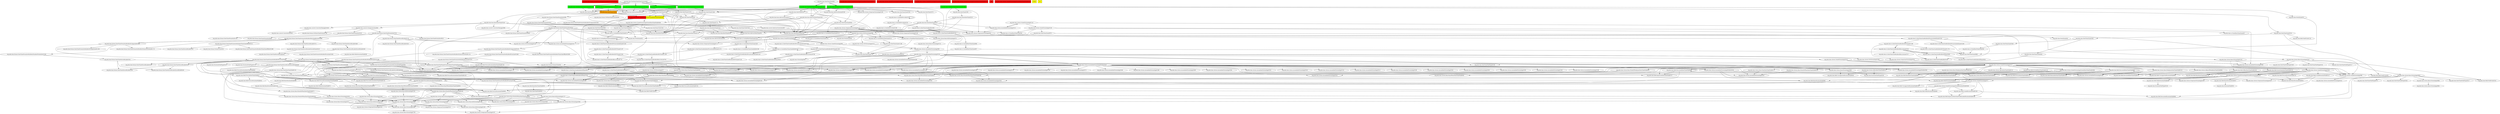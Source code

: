 digraph enhanced {
	"org.joda.time.chrono.ZonedChronology$ZonedDateTimeField#441" [style=striped shape=box fillcolor="red"];
	"org.joda.time.TestDateTimeZoneCutover#1091" [style=striped shape=box fillcolor="green"];
	"org.joda.time.chrono.ZonedChronology$ZonedDateTimeField#453" [style=striped shape=box fillcolor="red"];
	"org.joda.time.chrono.ZonedChronology$ZonedDateTimeField#465" [style=striped shape=box fillcolor="red:yellow"];
	"org.joda.time.chrono.ZonedChronology$ZonedDateTimeField#521" [style=striped shape=box fillcolor="red"];
	"org.joda.time.chrono.ZonedChronology$ZonedDateTimeField#533" [style=striped shape=box fillcolor="red"];
	"org.joda.time.chrono.ZonedChronology$ZonedDateTimeField#479" [style=striped shape=box fillcolor="red"];
	"real" [style=striped shape=box fillcolor="red"];
	"org.joda.time.chrono.ZonedChronology$ZonedDateTimeField#429" [style=striped shape=box fillcolor="red"];
	"ochiai" [style=striped shape=box fillcolor="yellow"];
	"d4" [style=striped shape=box fillcolor="yellow"];
	"org.joda.time.TestDateTimeZoneCutover#1126" [style=striped shape=box fillcolor="green"];
	"org.joda.time.TestDateTimeZoneCutover#1105" [style=striped shape=box fillcolor="green"];
	"org.joda.time.TestDateTimeZoneCutover#1173" [style=striped shape=box fillcolor="green"];
	"org.joda.time.TestDateTimeZoneCutover#1084" [style=striped shape=box fillcolor="green"];
	"org.joda.time.TestDateTimeZoneCutover#1098" [style=striped shape=box fillcolor="green"];
	"org.joda.time.DateTime#1694" [style=striped shape=box fillcolor="orange"];
	"org.joda.time.TestDateTimeZoneCutover#1064" [style=striped shape=box fillcolor="green"];
	"org.joda.time.TestDateTimeZoneCutover#1154" [style=striped shape=box fillcolor="green"];
	"org.joda.time.field.MillisDurationField#49" -> "org.joda.time.DurationFieldType#105";
	"org.joda.time.chrono.BasicChronology#167" -> "org.joda.time.DateTimeFieldType#217";
	"org.joda.time.chrono.ZonedChronology$ZonedDateTimeField#389" -> "org.joda.time.chrono.ZonedChronology#72";
	"org.joda.time.chrono.ZonedChronology$ZonedDurationField#284" -> "org.joda.time.chrono.ZonedChronology#72";
	"org.joda.time.field.BaseDurationField#47" -> "org.joda.time.DurationField#30";
	"org.joda.time.chrono.GJDayOfWeekDateTimeField#56" -> "org.joda.time.chrono.BasicChronology#534";
	"org.joda.time.base.BaseDateTime#223" -> "org.joda.time.base.BaseDateTime#252";
	"org.joda.time.DateTime#470" -> "org.joda.time.base.BaseDateTime#252";
	"org.joda.time.TestDateTimeZoneCutover#1173" -> "org.joda.time.chrono.GregorianChronology#45";
	"org.joda.time.base.BaseDateTime#252" -> "org.joda.time.chrono.GregorianChronology#45";
	"org.joda.time.format.DateTimeFormatter#616" -> "org.joda.time.chrono.GregorianChronology#45";
	"org.joda.time.chrono.AssembledChronology#131" -> "org.joda.time.chrono.GregorianChronology#45";
	"org.joda.time.TestDateTimeZoneCutover#1154" -> "org.joda.time.chrono.GregorianChronology#45";
	"org.joda.time.tz.DateTimeZoneBuilder$OfYear#549" -> "org.joda.time.tz.DateTimeZoneBuilder$OfYear#672" [style=bold];
	"org.joda.time.TestDateTimeZoneCutover#1064" -> "org.joda.time.DateTime#285";
	"org.joda.time.tz.DateTimeZoneBuilder$Recurrence#761" -> "org.joda.time.tz.DateTimeZoneBuilder$OfYear#549" [style=bold];
	"org.joda.time.chrono.ZonedChronology#212" -> "org.joda.time.field.OffsetDateTimeField#165";
	"org.joda.time.format.DateTimeParserBucket$SavedState#426" -> "org.joda.time.format.DateTimeParserBucket#55";
	"org.joda.time.format.DateTimeParserBucket$SavedState#418" -> "org.joda.time.format.DateTimeParserBucket#55";
	"org.joda.time.field.PreciseDurationDateTimeField#78" -> "org.joda.time.field.FieldUtils#214";
	"org.joda.time.chrono.BasicMonthOfYearDateTimeField#292" -> "org.joda.time.field.FieldUtils#214";
	"org.joda.time.chrono.BasicYearDateTimeField#82" -> "org.joda.time.field.FieldUtils#214";
	"org.joda.time.field.PreciseDateTimeField#111" -> "org.joda.time.field.FieldUtils#214";
	"org.joda.time.format.DateTimeParserBucket$SavedField#465" -> "org.joda.time.chrono.BasicYearDateTimeField#123";
	"org.joda.time.convert.ConverterManager#160" -> "org.joda.time.convert.ConverterSet#49";
	"org.joda.time.chrono.ZonedChronology$ZonedDurationField#284" -> "org.joda.time.field.BaseDurationField#47";
	"org.joda.time.TestDateTimeZoneCutover#1098" -> "org.joda.time.DateTime#1678";
	"org.joda.time.base.BaseDateTime#146" -> "org.joda.time.convert.ConverterManager#89";
	"org.joda.time.chrono.ZonedChronology#200" -> "org.joda.time.chrono.ZonedChronology$ZonedDurationField#284" [style=bold];
	"org.joda.time.tz.DateTimeZoneBuilder$OfYear#706" -> "org.joda.time.field.PreciseDurationDateTimeField#78";
	"org.joda.time.format.DateTimeParserBucket$SavedField#465" -> "org.joda.time.field.PreciseDurationDateTimeField#78";
	"org.joda.time.chrono.ZonedChronology#119" -> "org.joda.time.chrono.AssembledChronology#308";
	"org.joda.time.chrono.BasicChronology#143" -> "org.joda.time.chrono.AssembledChronology#308";
	"org.joda.time.chrono.GregorianChronology#191" -> "org.joda.time.chrono.AssembledChronology#308";
	"org.joda.time.chrono.BasicChronology#167" -> "org.joda.time.chrono.AssembledChronology#308";
	"org.joda.time.chrono.ISOChronology#169" -> "org.joda.time.chrono.AssembledChronology#308";
	"org.joda.time.chrono.BasicChronology#143" -> "org.joda.time.chrono.ZonedChronology#86";
	"org.joda.time.chrono.ZonedChronology#139" -> "org.joda.time.chrono.ZonedChronology#86";
	"org.joda.time.chrono.AssembledChronology#107" -> "org.joda.time.chrono.ZonedChronology#86";
	"org.joda.time.chrono.ZonedChronology#200" -> "org.joda.time.chrono.ZonedChronology#86";
	"org.joda.time.chrono.ZonedChronology#212" -> "org.joda.time.chrono.ZonedChronology#86";
	"org.joda.time.chrono.ISOChronology#169" -> "org.joda.time.chrono.ZonedChronology#86";
	"org.joda.time.convert.StringConverter#63" -> "org.joda.time.format.DateTimeFormatter#729";
	"org.joda.time.chrono.ZonedChronology#56" -> "org.joda.time.chrono.ZonedChronology#82" [style=bold];
	"org.joda.time.DateTime#174" -> "org.joda.time.base.BaseDateTime#124";
	"org.joda.time.chrono.GregorianChronology#111" -> "org.joda.time.chrono.GregorianChronology#148";
	"org.joda.time.format.DateTimeFormatterBuilder$MatchingParser#2668" -> "org.joda.time.format.DateTimeParserBucket#289";
	"org.joda.time.field.PreciseDurationDateTimeField#78" -> "org.joda.time.chrono.BasicDayOfMonthDateTimeField#55";
	"org.joda.time.chrono.BasicChronology#603" -> "org.joda.time.DateTimeFieldType#326";
	"org.joda.time.base.AbstractDateTime#51" -> "org.joda.time.base.AbstractInstant#61";
	"org.joda.time.format.DateTimeParserBucket#118" -> "org.joda.time.format.DateTimeParserBucket#162" [style=bold];
	"org.joda.time.DateTime#536" -> "org.joda.time.DateTime#174";
	"org.joda.time.base.AbstractInstant#177" -> "org.joda.time.DateTime#174";
	"org.joda.time.field.PreciseDateTimeField#111" -> "org.joda.time.field.PreciseDateTimeField#131";
	"org.joda.time.chrono.BasicYearDateTimeField#58" -> "org.joda.time.chrono.BasicYearDateTimeField#82";
	"org.joda.time.format.DateTimeParserBucket$SavedField#465" -> "org.joda.time.chrono.BasicYearDateTimeField#82";
	"org.joda.time.field.ScaledDurationField#147" -> "org.joda.time.field.BaseDurationField#55";
	"org.joda.time.field.PreciseDurationField#142" -> "org.joda.time.field.BaseDurationField#55";
	"org.joda.time.chrono.ZonedChronology$ZonedDurationField#284" -> "org.joda.time.field.BaseDurationField#55";
	"org.joda.time.format.DateTimeParserBucket$SavedField#482" -> "org.joda.time.chrono.BasicDayOfMonthDateTimeField#51";
	"org.joda.time.chrono.ZonedChronology#212" -> "org.joda.time.chrono.BasicDayOfMonthDateTimeField#51";
	"org.joda.time.DateTimeZone#95" -> "org.joda.time.TestDateTimeZoneCutover#1154" [style=bold];
	"org.joda.time.TestDateTimeZoneCutover#1064" -> "org.joda.time.DateTimeZone#254";
	"org.joda.time.tz.CachedDateTimeZone#135" -> "org.joda.time.tz.DateTimeZoneBuilder$PrecalculatedZone#1619";
	"org.joda.time.format.DateTimeFormatterBuilder$MatchingParser#2668" -> "org.joda.time.format.DateTimeParserBucket#274" [style=bold];
	"org.joda.time.chrono.ISOChronology#96" -> "org.joda.time.chrono.ISOChronology#122";
	"org.joda.time.field.PreciseDurationDateTimeField#78" -> "org.joda.time.chrono.BasicDayOfMonthDateTimeField#47";
	"org.joda.time.format.DateTimeFormatterBuilder$PaddedNumber#1408" -> "org.joda.time.chrono.BasicDayOfMonthDateTimeField#47";
	"org.joda.time.tz.DateTimeZoneBuilder$PrecalculatedZone#1341" -> "org.joda.time.tz.DateTimeZoneBuilder#183";
	"org.joda.time.tz.DateTimeZoneBuilder$DSTZone#1166" -> "org.joda.time.tz.DateTimeZoneBuilder#183";
	"org.joda.time.tz.DateTimeZoneBuilder$Recurrence#740" -> "org.joda.time.tz.DateTimeZoneBuilder#183";
	"org.joda.time.tz.DateTimeZoneBuilder$OfYear#482" -> "org.joda.time.tz.DateTimeZoneBuilder#183";
	"org.joda.time.field.PreciseDateTimeField#57" -> "org.joda.time.field.PreciseDurationDateTimeField#48";
	"org.joda.time.chrono.BaseChronology#660" -> "org.joda.time.DurationFieldType#205";
	"org.joda.time.chrono.GJEraDateTimeField#127" -> "org.joda.time.DurationFieldType#205";
	"org.joda.time.format.DateTimeParserBucket#332" -> "org.joda.time.format.DateTimeParserBucket#399" [style=bold];
	"org.joda.time.chrono.ZonedChronology#212" -> "org.joda.time.field.ZeroIsMaxDateTimeField#101";
	"org.joda.time.format.DateTimeFormatterBuilder$Composite#2584" -> "org.joda.time.format.DateTimeFormatterBuilder$MatchingParser#2668";
	"org.joda.time.format.DateTimeFormatter#729" -> "org.joda.time.format.DateTimeFormatterBuilder$MatchingParser#2668";
	"org.joda.time.chrono.BasicMonthOfYearDateTimeField#72" -> "org.joda.time.chrono.BasicChronology#435";
	"org.joda.time.chrono.BasicMonthOfYearDateTimeField#292" -> "org.joda.time.chrono.BasicChronology#551";
	"org.joda.time.chrono.BasicGJChronology#175" -> "org.joda.time.chrono.BasicChronology#551";
	"org.joda.time.chrono.BasicMonthOfYearDateTimeField#92" -> "org.joda.time.chrono.BasicChronology#551";
	"org.joda.time.chrono.BaseChronology#660" -> "org.joda.time.field.UnsupportedDurationField#49";
	"org.joda.time.chrono.GJEraDateTimeField#127" -> "org.joda.time.field.UnsupportedDurationField#49";
	"org.joda.time.chrono.BasicChronology#603" -> "org.joda.time.field.FieldUtils#232";
	"org.joda.time.chrono.BasicChronology#167" -> "org.joda.time.field.FieldUtils#232";
	"org.joda.time.chrono.AssembledChronology$Fields#445" -> "org.joda.time.chrono.AssembledChronology#192";
	"org.joda.time.field.DecoratedDateTimeField#90" -> "org.joda.time.chrono.BasicYearDateTimeField#95";
	"org.joda.time.format.DateTimeParserBucket$SavedField#482" -> "org.joda.time.chrono.BasicYearDateTimeField#95";
	"org.joda.time.chrono.ZonedChronology#212" -> "org.joda.time.chrono.BasicYearDateTimeField#95";
	"org.joda.time.tz.DateTimeZoneBuilder$PrecalculatedZone#1619" -> "org.joda.time.DateTimeZone#705";
	"org.joda.time.tz.FixedDateTimeZone#102" -> "org.joda.time.DateTimeZone#705";
	"org.joda.time.tz.CachedDateTimeZone#87" -> "org.joda.time.DateTimeZone#705";
	"org.joda.time.tz.DateTimeZoneBuilder$DSTZone#1283" -> "org.joda.time.DateTimeZone#705";
	"org.joda.time.DateTimeZone#1196" -> "org.joda.time.DateTimeZone#705";
	"org.joda.time.tz.ZoneInfoProvider#136" -> "org.joda.time.tz.ZoneInfoProvider#224";
	"org.joda.time.format.DateTimeFormatterBuilder$Composite#2584" -> "org.joda.time.format.DateTimeFormatterBuilder$NumberFormatter#1263";
	"org.joda.time.format.DateTimeFormatter#457" -> "org.joda.time.format.DateTimeFormatter#616";
	"org.joda.time.format.DateTimeParserBucket#494" -> "org.joda.time.field.BaseDurationField#66";
	"org.joda.time.chrono.AssembledChronology$Fields#558" -> "org.joda.time.field.BaseDurationField#66";
	"org.joda.time.chrono.ZonedChronology#200" -> "org.joda.time.field.BaseDurationField#66";
	"org.joda.time.chrono.ZonedChronology$ZonedDurationField#284" -> "org.joda.time.field.BaseDurationField#66";
	"org.joda.time.TestDateTimeZoneCutover#1126" -> "org.joda.time.DateTime#1694";
	"org.joda.time.TestDateTimeZoneCutover#1105" -> "org.joda.time.DateTime#1694";
	"org.joda.time.TestDateTimeZoneCutover#1173" -> "org.joda.time.DateTime#1694";
	"org.joda.time.tz.DateTimeZoneBuilder$DSTZone#1187" -> "org.joda.time.tz.DateTimeZoneBuilder$DSTZone#1304";
	"org.joda.time.chrono.AssembledChronology#319" -> "org.joda.time.chrono.AssembledChronology#196";
	"org.joda.time.chrono.AssembledChronology$Fields#445" -> "org.joda.time.chrono.AssembledChronology#196";
	"org.joda.time.DateTime#1646" -> "org.joda.time.chrono.AssembledChronology#196";
	"org.joda.time.DateTimeFieldType$StandardDateTimeFieldType#461" -> "org.joda.time.chrono.AssembledChronology#196";
	"org.joda.time.base.AbstractDateTime#183" -> "org.joda.time.chrono.AssembledChronology#196";
	"org.joda.time.chrono.ZonedChronology#212" -> "org.joda.time.chrono.BasicWeekyearDateTimeField#220";
	"org.joda.time.format.DateTimeFormatter#616" -> "org.joda.time.chrono.ISOChronology#133";
	"org.joda.time.format.DateTimeParserBucket#118" -> "org.joda.time.chrono.ISOChronology#133";
	"org.joda.time.chrono.ZonedChronology#56" -> "org.joda.time.chrono.ISOChronology#133";
	"org.joda.time.chrono.ZonedChronology#212" -> "org.joda.time.chrono.GJDayOfWeekDateTimeField#94";
	"org.joda.time.DateTime#285" -> "org.joda.time.base.BaseDateTime#223";
	"org.joda.time.DateTimeZone#254" -> "org.joda.time.field.FieldUtils#119";
	"org.joda.time.chrono.BaseChronology#54" -> "org.joda.time.Chronology#63";
	"org.joda.time.chrono.ZonedChronology#200" -> "org.joda.time.field.ScaledDurationField#147";
	"org.joda.time.base.AbstractInstant#424" -> "org.joda.time.format.ISODateTimeFormat#936";
	"org.joda.time.format.DateTimeFormatterBuilder$Fraction#2001" -> "org.joda.time.DateTimeFieldType$StandardDateTimeFieldType#461";
	"org.joda.time.format.DateTimeFormatterBuilder$PaddedNumber#1408" -> "org.joda.time.DateTimeFieldType$StandardDateTimeFieldType#461";
	"org.joda.time.format.DateTimeParserBucket#234" -> "org.joda.time.DateTimeFieldType$StandardDateTimeFieldType#461";
	"org.joda.time.format.DateTimeFormatterBuilder$Fraction#1879" -> "org.joda.time.DateTimeFieldType$StandardDateTimeFieldType#461";
	"org.joda.time.chrono.ZonedChronology#212" -> "org.joda.time.chrono.BasicYearDateTimeField#111";
	"org.joda.time.field.BaseDateTimeField#253" -> "org.joda.time.field.MillisDurationField#117";
	"org.joda.time.format.DateTimeFormatter#616" -> "org.joda.time.chrono.GregorianChronology#171";
	"org.joda.time.chrono.ZonedChronology#56" -> "org.joda.time.chrono.GregorianChronology#171";
	"org.joda.time.chrono.GregorianChronology#111" -> "org.joda.time.chrono.ZonedChronology#56";
	"org.joda.time.chrono.ISOChronology#96" -> "org.joda.time.chrono.ZonedChronology#56";
	"org.joda.time.chrono.BasicChronology#682" -> "org.joda.time.chrono.BasicChronology#691";
	"org.joda.time.format.DateTimeFormatterBuilder$Composite#2510" -> "org.joda.time.format.DateTimeFormatterBuilder$PaddedNumber#1408";
	"org.joda.time.chrono.BasicChronology#131" -> "org.joda.time.chrono.AssembledChronology#99";
	"org.joda.time.chrono.ISOChronology#122" -> "org.joda.time.chrono.AssembledChronology#99";
	"org.joda.time.chrono.ZonedChronology#82" -> "org.joda.time.chrono.AssembledChronology#99";
	"org.joda.time.chrono.BasicMonthOfYearDateTimeField#292" -> "org.joda.time.chrono.BasicChronology#458";
	"org.joda.time.format.DateTimeFormatterBuilder$Composite#2584" -> "org.joda.time.format.DateTimeFormatterBuilder$StringLiteral#1236";
	"org.joda.time.field.OffsetDateTimeField#165" -> "org.joda.time.field.DecoratedDateTimeField#70";
	"org.joda.time.field.ZeroIsMaxDateTimeField#101" -> "org.joda.time.field.DecoratedDateTimeField#70";
	"org.joda.time.chrono.BasicGJChronology#134" -> "org.joda.time.chrono.BasicChronology#575";
	"org.joda.time.TestDateTimeZoneCutover#56" -> "org.joda.time.TestDateTimeZoneCutover#1126" [style=bold];
	"org.joda.time.tz.DateTimeZoneBuilder$Recurrence#780" -> "org.joda.time.tz.DateTimeZoneBuilder$OfYear#629" [style=bold];
	"org.joda.time.chrono.AssembledChronology$Fields#445" -> "org.joda.time.chrono.AssembledChronology#292";
	"org.joda.time.tz.ZoneInfoProvider#224" -> "org.joda.time.tz.DateTimeZoneBuilder#95";
	"org.joda.time.chrono.AssembledChronology#319" -> "org.joda.time.chrono.AssembledChronology#172";
	"org.joda.time.chrono.AssembledChronology$Fields#445" -> "org.joda.time.chrono.AssembledChronology#172";
	"org.joda.time.DateTimeFieldType$StandardDateTimeFieldType#461" -> "org.joda.time.chrono.AssembledChronology#172";
	"org.joda.time.DateTime#1678" -> "org.joda.time.chrono.AssembledChronology#172";
	"org.joda.time.tz.DateTimeZoneBuilder$DSTZone#1176" -> "org.joda.time.DateTimeZone#688";
	"org.joda.time.tz.CachedDateTimeZone#87" -> "org.joda.time.DateTimeZone#688";
	"org.joda.time.MockZone#25" -> "org.joda.time.DateTimeZone#688";
	"org.joda.time.tz.FixedDateTimeZone#38" -> "org.joda.time.DateTimeZone#688";
	"org.joda.time.tz.DateTimeZoneBuilder$PrecalculatedZone#1500" -> "org.joda.time.DateTimeZone#688";
	"org.joda.time.TestDateTimeZoneCutover#1173" -> "org.joda.time.DateTimeZone#204";
	"org.joda.time.TestDateTimeZoneCutover#1154" -> "org.joda.time.DateTimeZone#204";
	"org.joda.time.tz.DateTimeZoneBuilder$OfYear#482" -> "org.joda.time.tz.DateTimeZoneBuilder$OfYear#504";
	"org.joda.time.format.DateTimeFormatterBuilder$Composite#2584" -> "org.joda.time.format.DateTimeFormatterBuilder$Fraction#2001";
	"org.joda.time.format.DateTimeFormatterBuilder$Fraction#1828" -> "org.joda.time.format.DateTimeFormatterBuilder$Fraction#2001" [style=dotted];
	"org.joda.time.field.MillisDurationField#38" -> "org.joda.time.format.DateTimeFormatterBuilder$Fraction#2001" [style=dotted];
	"org.joda.time.format.DateTimeParserBucket#274" -> "org.joda.time.format.DateTimeParserBucket$SavedState#418" [style=bold];
	"org.joda.time.chrono.AssembledChronology$Fields#445" -> "org.joda.time.chrono.AssembledChronology#176";
	"org.joda.time.DateTimeFieldType$StandardDateTimeFieldType#461" -> "org.joda.time.chrono.AssembledChronology#176";
	"org.joda.time.chrono.ZonedChronology#212" -> "org.joda.time.chrono.GJEraDateTimeField#127";
	"org.joda.time.chrono.BasicMonthOfYearDateTimeField#92" -> "org.joda.time.chrono.BasicGJChronology#88";
	"org.joda.time.chrono.BasicMonthOfYearDateTimeField#343" -> "org.joda.time.chrono.BasicGJChronology#88";
	"org.joda.time.chrono.BasicChronology#435" -> "org.joda.time.chrono.BasicGJChronology#88";
	"org.joda.time.chrono.BasicChronology#458" -> "org.joda.time.chrono.BasicGJChronology#88";
	"org.joda.time.chrono.BasicChronology#448" -> "org.joda.time.chrono.BasicGJChronology#88";
	"org.joda.time.chrono.BasicChronology#575" -> "org.joda.time.chrono.BasicGJChronology#88";
	"org.joda.time.TestDateTimeZoneCutover#1126" -> "org.joda.time.base.AbstractInstant#424";
	"org.joda.time.TestDateTimeZoneCutover#1105" -> "org.joda.time.base.AbstractInstant#424";
	"org.joda.time.TestDateTimeZoneCutover#1091" -> "org.joda.time.base.AbstractInstant#424";
	"org.joda.time.TestDateTimeZoneCutover#1173" -> "org.joda.time.base.AbstractInstant#424";
	"org.joda.time.TestDateTimeZoneCutover#1084" -> "org.joda.time.base.AbstractInstant#424";
	"org.joda.time.TestDateTimeZoneCutover#1098" -> "org.joda.time.base.AbstractInstant#424";
	"org.joda.time.TestDateTimeZoneCutover#1064" -> "org.joda.time.base.AbstractInstant#424";
	"org.joda.time.TestDateTimeZoneCutover#1154" -> "org.joda.time.base.AbstractInstant#424";
	"org.joda.time.chrono.BasicChronology#603" -> "org.joda.time.chrono.BasicChronology#682";
	"org.joda.time.field.PreciseDurationDateTimeField#78" -> "org.joda.time.chrono.BasicDayOfMonthDateTimeField#96";
	"org.joda.time.DateTime#1646" -> "org.joda.time.DateTime#536";
	"org.joda.time.DateTime#1662" -> "org.joda.time.DateTime#536";
	"org.joda.time.DateTime#1694" -> "org.joda.time.DateTime#536";
	"org.joda.time.DateTime#1678" -> "org.joda.time.DateTime#536";
	"org.joda.time.chrono.ZonedChronology$ZonedDateTimeField#389" -> "org.joda.time.field.BaseDateTimeField#58";
	"org.joda.time.format.DateTimeFormatter#580" -> "org.joda.time.format.DateTimeFormatterBuilder$Composite#2504";
	"org.joda.time.chrono.BasicDayOfMonthDateTimeField#47" -> "org.joda.time.chrono.BasicChronology#448";
	"org.joda.time.field.DecoratedDateTimeField#86" -> "org.joda.time.field.DecoratedDateTimeField#86";
	"org.joda.time.chrono.ZonedChronology#212" -> "org.joda.time.field.DecoratedDateTimeField#86";
	"org.joda.time.field.PreciseDurationDateTimeField#48" -> "org.joda.time.field.BaseDateTimeField#50";
	"org.joda.time.chrono.ZonedChronology$ZonedDateTimeField#389" -> "org.joda.time.field.BaseDateTimeField#50";
	"org.joda.time.format.DateTimeFormatterBuilder$Fraction#1879" -> "org.joda.time.format.DateTimeFormatterBuilder$Fraction#1961";
	"org.joda.time.format.DateTimeParserBucket#289" -> "org.joda.time.format.DateTimeParserBucket$SavedState#426" [style=bold];
	"org.joda.time.tz.DateTimeZoneBuilder#110" -> "org.joda.time.tz.DateTimeZoneBuilder$PrecalculatedZone#1341";
	"org.joda.time.format.DateTimeFormatterBuilder$PaddedNumber#1408" -> "org.joda.time.format.FormatUtils#50";
	"org.joda.time.format.DateTimeFormatterBuilder$TimeZoneOffset#2083" -> "org.joda.time.format.FormatUtils#50";
	"org.joda.time.DateTimeZone#630" -> "org.joda.time.format.FormatUtils#50";
	"org.joda.time.field.DecoratedDateTimeField#90" -> "org.joda.time.field.DecoratedDateTimeField#90";
	"org.joda.time.chrono.ZonedChronology#212" -> "org.joda.time.field.DecoratedDateTimeField#90";
	"org.joda.time.chrono.AssembledChronology$Fields#445" -> "org.joda.time.chrono.AssembledChronology#180";
	"org.joda.time.format.DateTimeParserBucket#332" -> "org.joda.time.field.ImpreciseDateTimeField#137";
	"org.joda.time.field.DecoratedDateTimeField#86" -> "org.joda.time.field.ImpreciseDateTimeField#137";
	"org.joda.time.chrono.ZonedChronology#212" -> "org.joda.time.field.ImpreciseDateTimeField#137";
	"org.joda.time.format.DateTimeFormatter#616" -> "org.joda.time.format.DateTimeFormatterBuilder$Composite#2510";
	"org.joda.time.chrono.ZonedChronology#212" -> "org.joda.time.chrono.GJEraDateTimeField#131";
	"org.joda.time.chrono.ZonedChronology#212" -> "org.joda.time.chrono.BasicMonthOfYearDateTimeField#328";
	"org.joda.time.field.PreciseDurationField#104" -> "org.joda.time.field.FieldUtils#82";
	"org.joda.time.field.MillisDurationField#117" -> "org.joda.time.field.FieldUtils#82";
	"org.joda.time.chrono.AssembledChronology#319" -> "org.joda.time.chrono.GregorianChronology#191";
	"org.joda.time.format.DateTimeFormatterBuilder$Composite#2510" -> "org.joda.time.format.DateTimeFormatterBuilder$TimeZoneOffset#2083";
	"org.joda.time.chrono.AssembledChronology$Fields#445" -> "org.joda.time.chrono.AssembledChronology#188";
	"org.joda.time.format.DateTimeFormatterBuilder$Composite#2510" -> "org.joda.time.format.DateTimeFormatterBuilder$Fraction#1846";
	"org.joda.time.chrono.AssembledChronology#319" -> "org.joda.time.chrono.AssembledChronology#184";
	"org.joda.time.chrono.AssembledChronology$Fields#445" -> "org.joda.time.chrono.AssembledChronology#184";
	"org.joda.time.DateTimeFieldType$StandardDateTimeFieldType#461" -> "org.joda.time.chrono.AssembledChronology#184";
	"org.joda.time.DateTime#1662" -> "org.joda.time.chrono.AssembledChronology#184";
	"org.joda.time.chrono.BasicGJChronology#88" -> "org.joda.time.chrono.GregorianChronology#197";
	"org.joda.time.chrono.BasicGJChronology#120" -> "org.joda.time.chrono.GregorianChronology#197";
	"org.joda.time.chrono.BasicGJChronology#175" -> "org.joda.time.chrono.GregorianChronology#197";
	"org.joda.time.chrono.BasicGJChronology#139" -> "org.joda.time.chrono.GregorianChronology#197";
	"org.joda.time.chrono.GregorianChronology#148" -> "org.joda.time.chrono.BasicGJChronology#75";
	"org.joda.time.chrono.ZonedChronology$ZonedDateTimeField#389" -> "org.joda.time.field.BaseDateTimeField#69";
	"org.joda.time.chrono.AssembledChronology$Fields#562" -> "org.joda.time.field.BaseDateTimeField#69";
	"org.joda.time.chrono.ZonedChronology#212" -> "org.joda.time.field.BaseDateTimeField#69";
	"org.joda.time.tz.DateTimeZoneBuilder$OfYear#706" -> "org.joda.time.field.BaseDateTimeField#253";
	"org.joda.time.tz.DateTimeZoneBuilder$OfYear#717" -> "org.joda.time.field.BaseDateTimeField#253";
	"org.joda.time.tz.DateTimeZoneBuilder$OfYear#549" -> "org.joda.time.field.BaseDateTimeField#253";
	"org.joda.time.DateTimeZone#282" -> "org.joda.time.DateTimeZone#349";
	"org.joda.time.TestDateTimeZoneCutover#56" -> "org.joda.time.TestDateTimeZoneCutover#1105" [style=bold];
	"org.joda.time.tz.CachedDateTimeZone#160" -> "org.joda.time.tz.CachedDateTimeZone$Info#188" [style=bold];
	"org.joda.time.chrono.AssembledChronology#319" -> "org.joda.time.chrono.BaseChronology#660" [style=bold];
	"org.joda.time.format.DateTimeParserBucket$SavedField#465" -> "org.joda.time.field.PreciseDurationDateTimeField#92";
	"org.joda.time.field.PreciseDurationDateTimeField#48" -> "org.joda.time.field.MillisDurationField#80";
	"org.joda.time.chrono.ZonedChronology#72" -> "org.joda.time.field.MillisDurationField#80";
	"org.joda.time.chrono.ZonedChronology$ZonedDurationField#298" -> "org.joda.time.field.MillisDurationField#80";
	"org.joda.time.chrono.BasicChronology#603" -> "org.joda.time.DateTimeFieldType#317";
	"org.joda.time.chrono.AssembledChronology$Fields#445" -> "org.joda.time.chrono.AssembledChronology#276";
	"org.joda.time.chrono.AssembledChronology$Fields#445" -> "org.joda.time.chrono.AssembledChronology#156";
	"org.joda.time.format.DateTimeFormatter#580" -> "org.joda.time.format.DateTimeFormatter#655";
	"org.joda.time.format.DateTimeFormatter#616" -> "org.joda.time.format.DateTimeFormatter#655";
	"org.joda.time.chrono.AssembledChronology$Fields#445" -> "org.joda.time.chrono.AssembledChronology#272";
	"org.joda.time.DateTime#1646" -> "org.joda.time.base.BaseDateTime#304";
	"org.joda.time.DateTime#536" -> "org.joda.time.base.BaseDateTime#304";
	"org.joda.time.base.AbstractDateTime#183" -> "org.joda.time.base.BaseDateTime#304";
	"org.joda.time.DateTimeUtils#164" -> "org.joda.time.base.BaseDateTime#304";
	"org.joda.time.DateTime#1662" -> "org.joda.time.base.BaseDateTime#304";
	"org.joda.time.DateTime#518" -> "org.joda.time.base.BaseDateTime#304";
	"org.joda.time.DateTime#1694" -> "org.joda.time.base.BaseDateTime#304";
	"org.joda.time.DateTime#1678" -> "org.joda.time.base.BaseDateTime#304";
	"org.joda.time.field.PreciseDateTimeField#79" -> "org.joda.time.field.PreciseDurationDateTimeField#154";
	"org.joda.time.field.PreciseDateTimeField#57" -> "org.joda.time.field.PreciseDurationDateTimeField#154";
	"org.joda.time.field.PreciseDurationDateTimeField#48" -> "org.joda.time.field.MillisDurationField#71";
	"org.joda.time.DateTime#1646" -> "org.joda.time.chrono.ZonedChronology$ZonedDateTimeField#465";
	"org.joda.time.DateTime#1662" -> "org.joda.time.chrono.ZonedChronology$ZonedDateTimeField#465";
	"org.joda.time.DateTime#1694" -> "org.joda.time.chrono.ZonedChronology$ZonedDateTimeField#465";
	"org.joda.time.DateTime#1678" -> "org.joda.time.chrono.ZonedChronology$ZonedDateTimeField#465";
	"org.joda.time.tz.DateTimeZoneBuilder$OfYear#717" -> "org.joda.time.chrono.GJDayOfWeekDateTimeField#56";
	"org.joda.time.format.DateTimeFormatterBuilder$TimeZoneOffset#2211" -> "org.joda.time.format.DateTimeParserBucket#181";
	"org.joda.time.chrono.BasicMonthOfYearDateTimeField#92" -> "org.joda.time.chrono.BasicChronology#468";
	"org.joda.time.chrono.BasicChronology#458" -> "org.joda.time.chrono.BasicChronology#468";
	"org.joda.time.chrono.BasicChronology#448" -> "org.joda.time.chrono.BasicChronology#468";
	"org.joda.time.format.DateTimeFormatterBuilder$PaddedNumber#1408" -> "org.joda.time.chrono.BasicYearDateTimeField#54";
	"org.joda.time.chrono.BasicYearDateTimeField#123" -> "org.joda.time.chrono.BasicYearDateTimeField#54";
	"org.joda.time.chrono.BasicYearDateTimeField#58" -> "org.joda.time.chrono.BasicYearDateTimeField#54";
	"org.joda.time.tz.DateTimeZoneBuilder$OfYear#549" -> "org.joda.time.chrono.BasicYearDateTimeField#58";
	"org.joda.time.chrono.ZonedChronology$ZonedDateTimeField#465" -> "org.joda.time.DateTimeZone#910";
	"org.joda.time.chrono.ZonedChronology$ZonedDateTimeField#406" -> "org.joda.time.DateTimeZone#910";
	"org.joda.time.chrono.AssembledChronology#319" -> "org.joda.time.chrono.AssembledChronology#160";
	"org.joda.time.chrono.AssembledChronology$Fields#445" -> "org.joda.time.chrono.AssembledChronology#160";
	"org.joda.time.DateTime#1694" -> "org.joda.time.chrono.AssembledChronology#160";
	"org.joda.time.field.BaseDateTimeField#50" -> "org.joda.time.DateTimeField#33";
	"org.joda.time.format.DateTimeParserBucket$SavedField#482" -> "org.joda.time.chrono.BasicMonthOfYearDateTimeField#309";
	"org.joda.time.chrono.ZonedChronology#212" -> "org.joda.time.chrono.BasicMonthOfYearDateTimeField#309";
	"org.joda.time.chrono.AssembledChronology$Fields#445" -> "org.joda.time.chrono.AssembledChronology#280";
	"org.joda.time.chrono.AssembledChronology$Fields#445" -> "org.joda.time.chrono.AssembledChronology#168";
	"org.joda.time.field.BaseDateTimeField#253" -> "org.joda.time.field.PreciseDurationField#104";
	"org.joda.time.TestDateTimeZoneCutover#1173" -> "org.joda.time.DateTime#518";
	"org.joda.time.TestDateTimeZoneCutover#1154" -> "org.joda.time.DateTime#518";
	"org.joda.time.chrono.ZonedChronology#72" -> "org.joda.time.chrono.ZonedChronology$ZonedDurationField#298";
	"org.joda.time.chrono.AssembledChronology$Fields#445" -> "org.joda.time.chrono.AssembledChronology#288";
	"org.joda.time.chrono.BasicYearDateTimeField#58" -> "org.joda.time.field.FieldUtils#64";
	"org.joda.time.DateTimeZone#254" -> "org.joda.time.field.FieldUtils#64";
	"org.joda.time.chrono.AssembledChronology#319" -> "org.joda.time.chrono.AssembledChronology#164";
	"org.joda.time.chrono.AssembledChronology$Fields#445" -> "org.joda.time.chrono.AssembledChronology#164";
	"org.joda.time.tz.DateTimeZoneBuilder$OfYear#549" -> "org.joda.time.chrono.AssembledChronology#164";
	"org.joda.time.field.PreciseDateTimeField#111" -> "org.joda.time.field.PreciseDurationDateTimeField#150";
	"org.joda.time.chrono.AssembledChronology#319" -> "org.joda.time.chrono.ISOChronology#169";
	"org.joda.time.chrono.AssembledChronology$Fields#445" -> "org.joda.time.chrono.AssembledChronology#284";
	"org.joda.time.chrono.BasicMonthOfYearDateTimeField#343" -> "org.joda.time.chrono.BasicChronology#371";
	"org.joda.time.base.BaseDateTime#146" -> "org.joda.time.convert.StringConverter#63";
	"org.joda.time.format.DateTimeFormatter#729" -> "org.joda.time.format.DateTimeParserBucket#332";
	"org.joda.time.format.DateTimeParserBucket#55" -> "org.joda.time.format.DateTimeParserBucket#332" [style=dotted];
	"org.joda.time.chrono.BasicGJChronology#75" -> "org.joda.time.chrono.BasicChronology#131";
	"org.joda.time.base.BaseDateTime#146" -> "org.joda.time.convert.ConverterManager#160";
	"org.joda.time.chrono.AssembledChronology$Fields#558" -> "org.joda.time.field.MillisDurationField#62";
	"org.joda.time.chrono.ZonedChronology#200" -> "org.joda.time.field.MillisDurationField#62";
	"org.joda.time.chrono.ZonedChronology$ZonedDurationField#284" -> "org.joda.time.field.MillisDurationField#62";
	"org.joda.time.tz.DateTimeZoneBuilder$PrecalculatedZone#1341" -> "org.joda.time.tz.DateTimeZoneBuilder$DSTZone#1166";
	"org.joda.time.tz.DateTimeZoneBuilder$OfYear#549" -> "org.joda.time.chrono.ISOChronology#77";
	"org.joda.time.DateTimeZone#878" -> "org.joda.time.MockZone#40";
	"org.joda.time.tz.CachedDateTimeZone#68" -> "org.joda.time.tz.CachedDateTimeZone#87" [style=bold];
	"org.joda.time.tz.DateTimeZoneBuilder$PrecalculatedZone#1619" -> "org.joda.time.tz.DateTimeZoneBuilder$DSTZone#1283";
	"org.joda.time.chrono.ZonedChronology#139" -> "org.joda.time.tz.FixedDateTimeZone#49";
	"org.joda.time.format.DateTimeFormatter#616" -> "org.joda.time.tz.FixedDateTimeZone#49";
	"org.joda.time.tz.DateTimeZoneBuilder$OfYear#672" -> "org.joda.time.tz.DateTimeZoneBuilder$OfYear#706" [style=bold];
	"org.joda.time.base.BaseDateTime#124" -> "org.joda.time.base.AbstractDateTime#51";
	"org.joda.time.base.BaseDateTime#146" -> "org.joda.time.base.AbstractDateTime#51";
	"org.joda.time.base.BaseDateTime#252" -> "org.joda.time.base.AbstractDateTime#51";
	"org.joda.time.tz.DateTimeZoneBuilder$DSTZone#1283" -> "org.joda.time.tz.DateTimeZoneBuilder$Recurrence#780" [style=bold];
	"org.joda.time.chrono.AssembledChronology$Fields#445" -> "org.joda.time.chrono.AssembledChronology#256";
	"org.joda.time.chrono.BasicDayOfMonthDateTimeField#51" -> "org.joda.time.chrono.AssembledChronology#256";
	"org.joda.time.DurationFieldType$StandardDurationFieldType#264" -> "org.joda.time.chrono.AssembledChronology#256";
	"org.joda.time.field.PreciseDateTimeField#57" -> "org.joda.time.field.PreciseDurationField#54";
	"org.joda.time.DateTime#518" -> "org.joda.time.base.AbstractInstant#177";
	"org.joda.time.chrono.ZonedChronology#119" -> "org.joda.time.chrono.AssembledChronology#131";
	"org.joda.time.base.BaseDateTime#252" -> "org.joda.time.chrono.AssembledChronology#131";
	"org.joda.time.format.DateTimeFormatterBuilder$Fraction#1961" -> "org.joda.time.field.PreciseDurationDateTimeField#141";
	"org.joda.time.format.DateTimeFormatterBuilder$Fraction#2001" -> "org.joda.time.field.PreciseDurationDateTimeField#141";
	"org.joda.time.field.DecoratedDateTimeField#86" -> "org.joda.time.field.PreciseDurationDateTimeField#141";
	"org.joda.time.field.BaseDateTimeField#253" -> "org.joda.time.field.PreciseDurationDateTimeField#141";
	"org.joda.time.chrono.ZonedChronology#212" -> "org.joda.time.field.PreciseDurationDateTimeField#141";
	"org.joda.time.chrono.AssembledChronology$Fields#445" -> "org.joda.time.chrono.AssembledChronology#252";
	"org.joda.time.format.DateTimeFormatterBuilder$Fraction#1846" -> "org.joda.time.format.DateTimeFormatterBuilder$Fraction#1879";
	"org.joda.time.format.DateTimeParserBucket#332" -> "org.joda.time.DurationFieldType#178";
	"org.joda.time.chrono.BasicChronology#371" -> "org.joda.time.chrono.BasicChronology#360";
	"org.joda.time.chrono.BasicGJChronology#88" -> "org.joda.time.chrono.BasicChronology#360";
	"org.joda.time.chrono.BasicChronology#385" -> "org.joda.time.chrono.BasicChronology#360";
	"org.joda.time.chrono.BasicYearDateTimeField#123" -> "org.joda.time.chrono.BasicChronology#360";
	"org.joda.time.chrono.BasicChronology#468" -> "org.joda.time.chrono.BasicChronology#360";
	"org.joda.time.chrono.BasicChronology#485" -> "org.joda.time.chrono.BasicChronology#360";
	"org.joda.time.chrono.BasicChronology#399" -> "org.joda.time.chrono.BasicChronology#360";
	"org.joda.time.DateTimeZone#910" -> "org.joda.time.MockZone#32";
	"org.joda.time.chrono.ZonedChronology#139" -> "org.joda.time.MockZone#32";
	"org.joda.time.DateTimeZone#878" -> "org.joda.time.MockZone#32";
	"org.joda.time.format.DateTimeFormatter#616" -> "org.joda.time.MockZone#32";
	"org.joda.time.DateTimeZone#960" -> "org.joda.time.MockZone#32";
	"org.joda.time.chrono.AssembledChronology#131" -> "org.joda.time.chrono.ZonedChronology#119";
	"org.joda.time.chrono.ZonedChronology#212" -> "org.joda.time.field.DividedDateTimeField#182";
	"org.joda.time.tz.DateTimeZoneBuilder#95" -> "org.joda.time.tz.DateTimeZoneBuilder#110" [style=bold];
	"org.joda.time.tz.CachedDateTimeZone$Info#214" -> "org.joda.time.tz.DateTimeZoneBuilder$PrecalculatedZone#1547" [style=bold];
	"org.joda.time.chrono.ZonedChronology#139" -> "org.joda.time.tz.FixedDateTimeZone#57";
	"org.joda.time.chrono.BasicGJChronology#175" -> "org.joda.time.chrono.BasicChronology#485";
	"org.joda.time.format.DateTimeFormatterBuilder$Fraction#2001" -> "org.joda.time.DateTimeFieldType#163";
	"org.joda.time.chrono.BasicChronology#167" -> "org.joda.time.DateTimeFieldType#163";
	"org.joda.time.tz.DateTimeZoneBuilder$OfYear#549" -> "org.joda.time.tz.DateTimeZoneBuilder$OfYear#717";
	"org.joda.time.chrono.ZonedChronology#212" -> "org.joda.time.chrono.BasicWeekOfWeekyearDateTimeField#58";
	"org.joda.time.chrono.AssembledChronology#319" -> "org.joda.time.chrono.AssembledChronology#260";
	"org.joda.time.tz.DateTimeZoneBuilder$OfYear#706" -> "org.joda.time.chrono.AssembledChronology#260";
	"org.joda.time.chrono.AssembledChronology$Fields#445" -> "org.joda.time.chrono.AssembledChronology#260";
	"org.joda.time.tz.DateTimeZoneBuilder$OfYear#549" -> "org.joda.time.chrono.AssembledChronology#260";
	"org.joda.time.DateTimeFieldType$StandardDateTimeFieldType#461" -> "org.joda.time.chrono.AssembledChronology#260";
	"org.joda.time.format.DateTimeParserBucket#234" -> "org.joda.time.format.DateTimeParserBucket$SavedField#450";
	"org.joda.time.format.DateTimeParserBucket#224" -> "org.joda.time.format.DateTimeParserBucket$SavedField#450";
	"org.joda.time.field.OffsetDateTimeField#165" -> "org.joda.time.field.BaseDateTimeField#726";
	"org.joda.time.field.ZeroIsMaxDateTimeField#101" -> "org.joda.time.field.BaseDateTimeField#726";
	"org.joda.time.chrono.ZonedChronology#212" -> "org.joda.time.field.BaseDateTimeField#726";
	"org.joda.time.chrono.AssembledChronology#319" -> "org.joda.time.chrono.AssembledChronology#268";
	"org.joda.time.chrono.AssembledChronology$Fields#445" -> "org.joda.time.chrono.AssembledChronology#268";
	"org.joda.time.tz.DateTimeZoneBuilder$OfYear#549" -> "org.joda.time.chrono.AssembledChronology#268";
	"org.joda.time.DateTimeFieldType$StandardDateTimeFieldType#461" -> "org.joda.time.chrono.AssembledChronology#268";
	"org.joda.time.TestDateTimeZoneCutover#1126" -> "org.joda.time.DateTime#219";
	"org.joda.time.TestDateTimeZoneCutover#1105" -> "org.joda.time.DateTime#219";
	"org.joda.time.TestDateTimeZoneCutover#1091" -> "org.joda.time.DateTime#219";
	"org.joda.time.TestDateTimeZoneCutover#1084" -> "org.joda.time.DateTime#219";
	"org.joda.time.TestDateTimeZoneCutover#1098" -> "org.joda.time.DateTime#219";
	"org.joda.time.chrono.AssembledChronology$Fields#445" -> "org.joda.time.chrono.AssembledChronology#264";
	"org.joda.time.chrono.BasicMonthOfYearDateTimeField#309" -> "org.joda.time.chrono.AssembledChronology#264";
	"org.joda.time.chrono.BasicDayOfYearDateTimeField#56" -> "org.joda.time.chrono.AssembledChronology#264";
	"org.joda.time.tz.DateTimeZoneBuilder$DSTZone#1199" -> "org.joda.time.tz.DateTimeZoneBuilder$Recurrence#776";
	"org.joda.time.tz.DateTimeZoneBuilder$DSTZone#1187" -> "org.joda.time.tz.DateTimeZoneBuilder$Recurrence#776";
	"org.joda.time.tz.DateTimeZoneBuilder$DSTZone#1304" -> "org.joda.time.tz.DateTimeZoneBuilder$Recurrence#776";
	"org.joda.time.DateTimeZone#910" -> "org.joda.time.tz.CachedDateTimeZone#111";
	"org.joda.time.DateTimeZone#843" -> "org.joda.time.tz.CachedDateTimeZone#111";
	"org.joda.time.format.DateTimeFormatter#616" -> "org.joda.time.tz.CachedDateTimeZone#111";
	"org.joda.time.DateTimeZone#960" -> "org.joda.time.tz.CachedDateTimeZone#111";
	"org.joda.time.chrono.BasicChronology#167" -> "org.joda.time.DateTimeFieldType#199";
	"org.joda.time.tz.DateTimeZoneBuilder#110" -> "org.joda.time.tz.CachedDateTimeZone#68";
	"org.joda.time.chrono.BasicYearDateTimeField#82" -> "org.joda.time.chrono.BasicGJChronology#175";
	"org.joda.time.DateTimeZone#843" -> "org.joda.time.tz.CachedDateTimeZone#115";
	"org.joda.time.chrono.BasicWeekyearDateTimeField#220" -> "org.joda.time.chrono.AssembledChronology#236";
	"org.joda.time.chrono.AssembledChronology$Fields#445" -> "org.joda.time.chrono.AssembledChronology#236";
	"org.joda.time.chrono.GJDayOfWeekDateTimeField#94" -> "org.joda.time.chrono.AssembledChronology#236";
	"org.joda.time.format.DateTimeFormatterBuilder$Fraction#1879" -> "org.joda.time.field.PreciseDurationDateTimeField#126";
	"org.joda.time.format.DateTimeParserBucket$SavedField#465" -> "org.joda.time.chrono.BasicMonthOfYearDateTimeField#343";
	"org.joda.time.chrono.ZonedChronology#153" -> "org.joda.time.chrono.ZonedChronology#200";
	"org.joda.time.chrono.ZonedChronology#212" -> "org.joda.time.chrono.ZonedChronology#200";
	"org.joda.time.tz.ZoneInfoProvider#224" -> "org.joda.time.tz.ZoneInfoProvider#196";
	"org.joda.time.chrono.ZonedChronology$ZonedDurationField#284" -> "org.joda.time.field.MillisDurationField#49";
	"org.joda.time.chrono.BasicMonthOfYearDateTimeField#292" -> "org.joda.time.chrono.BasicChronology#399";
	"org.joda.time.chrono.BasicGJChronology#175" -> "org.joda.time.chrono.BasicChronology#399";
	"org.joda.time.chrono.BasicMonthOfYearDateTimeField#92" -> "org.joda.time.chrono.BasicChronology#399";
	"org.joda.time.chrono.BasicMonthOfYearDateTimeField#343" -> "org.joda.time.chrono.BasicChronology#399";
	"org.joda.time.chrono.BasicYearDateTimeField#54" -> "org.joda.time.chrono.BasicChronology#399";
	"org.joda.time.chrono.BasicChronology#435" -> "org.joda.time.chrono.BasicChronology#399";
	"org.joda.time.chrono.BasicChronology#448" -> "org.joda.time.chrono.BasicChronology#399";
	"org.joda.time.chrono.BasicChronology#575" -> "org.joda.time.chrono.BasicChronology#399";
	"org.joda.time.tz.CachedDateTimeZone#160" -> "org.joda.time.tz.DateTimeZoneBuilder$PrecalculatedZone#1570";
	"org.joda.time.chrono.AssembledChronology$Fields#445" -> "org.joda.time.chrono.AssembledChronology#232";
	"org.joda.time.DateTimeFieldType$StandardDateTimeFieldType#461" -> "org.joda.time.chrono.AssembledChronology#232";
	"org.joda.time.base.BaseDateTime#223" -> "org.joda.time.chrono.ISOChronology#96";
	"org.joda.time.convert.AbstractConverter#67" -> "org.joda.time.chrono.ISOChronology#96";
	"org.joda.time.format.DateTimeFormatter#580" -> "org.joda.time.format.DateTimeFormatter#457";
	"org.joda.time.format.DateTimeFormatterBuilder$MatchingParser#2668" -> "org.joda.time.format.DateTimeFormatterBuilder$TimeZoneOffset#2211";
	"org.joda.time.TestDateTimeZoneCutover#1064" -> "org.joda.time.MockZone#25";
	"org.joda.time.format.DateTimeParserBucket#332" -> "org.joda.time.format.DateTimeParserBucket$SavedField#465";
	"org.joda.time.convert.StringConverter#63" -> "org.joda.time.format.ISODateTimeFormat#766";
	"org.joda.time.format.DateTimeFormatterBuilder$PaddedNumber#1408" -> "org.joda.time.field.PreciseDateTimeField#79";
	"org.joda.time.field.PreciseDateTimeField#111" -> "org.joda.time.field.PreciseDateTimeField#79";
	"org.joda.time.chrono.ZonedChronology$ZonedDateTimeField#406" -> "org.joda.time.field.PreciseDateTimeField#79";
	"org.joda.time.chrono.GregorianChronology#45" -> "org.joda.time.chrono.BasicChronology#143";
	"org.joda.time.chrono.BasicMonthOfYearDateTimeField#292" -> "org.joda.time.chrono.BasicChronology#385";
	"org.joda.time.chrono.BasicChronology#603" -> "org.joda.time.chrono.BasicChronology#385";
	"org.joda.time.chrono.BasicGJChronology#175" -> "org.joda.time.chrono.BasicChronology#385";
	"org.joda.time.chrono.BasicMonthOfYearDateTimeField#92" -> "org.joda.time.chrono.BasicChronology#385";
	"org.joda.time.chrono.ZonedChronology#200" -> "org.joda.time.field.PreciseDurationField#142";
	"org.joda.time.chrono.AssembledChronology$Fields#445" -> "org.joda.time.chrono.AssembledChronology#248";
	"org.joda.time.DateTimeFieldType$StandardDateTimeFieldType#461" -> "org.joda.time.chrono.AssembledChronology#248";
	"org.joda.time.chrono.BasicChronology#167" -> "org.joda.time.DateTimeFieldType#181";
	"org.joda.time.chrono.ZonedChronology#212" -> "org.joda.time.chrono.ZonedChronology$ZonedDateTimeField#389" [style=bold];
	"org.joda.time.DateTimeZone#349" -> "org.joda.time.tz.FixedDateTimeZone#38";
	"org.joda.time.chrono.ZonedChronology#153" -> "org.joda.time.chrono.ZonedChronology#212" [style=bold];
	"org.joda.time.base.AbstractInstant#424" -> "org.joda.time.format.DateTimeFormatter#580";
	"org.joda.time.TestDateTimeZoneCutover#56" -> "org.joda.time.TestDateTimeZoneCutover#1098" [style=bold];
	"org.joda.time.format.DateTimeParserBucket#332" -> "org.joda.time.DurationFieldType#151";
	"org.joda.time.format.DateTimeFormatter#729" -> "org.joda.time.format.DateTimeFormatter#900";
	"org.joda.time.format.DateTimeFormatterBuilder$PaddedNumber#1408" -> "org.joda.time.chrono.BasicMonthOfYearDateTimeField#72";
	"org.joda.time.chrono.BasicWeekOfWeekyearDateTimeField#58" -> "org.joda.time.chrono.AssembledChronology#244";
	"org.joda.time.chrono.AssembledChronology$Fields#445" -> "org.joda.time.chrono.AssembledChronology#244";
	"org.joda.time.chrono.AssembledChronology$Fields#445" -> "org.joda.time.chrono.AssembledChronology#240";
	"org.joda.time.chrono.GregorianChronology#111" -> "org.joda.time.tz.CachedDateTimeZone#131";
	"org.joda.time.chrono.ISOChronology#96" -> "org.joda.time.tz.CachedDateTimeZone#131";
	"org.joda.time.format.DateTimeFormatterBuilder$Fraction#2001" -> "org.joda.time.format.DateTimeParserBucket#133";
	"org.joda.time.format.DateTimeParserBucket#118" -> "org.joda.time.format.DateTimeParserBucket#133" [style=dotted];
	"org.joda.time.chrono.BasicChronology#399" -> "org.joda.time.chrono.GregorianChronology#233";
	"org.joda.time.chrono.GregorianChronology#100" -> "org.joda.time.chrono.GregorianChronology#111";
	"org.joda.time.chrono.GregorianChronology#111" -> "org.joda.time.chrono.GregorianChronology#111";
	"org.joda.time.TestDateTimeZoneCutover#1173" -> "org.joda.time.base.AbstractInstant#259";
	"org.joda.time.TestDateTimeZoneCutover#1154" -> "org.joda.time.base.AbstractInstant#259";
	"org.joda.time.format.DateTimeParserBucket#332" -> "org.joda.time.format.DateTimeParserBucket#494";
	"org.joda.time.format.DateTimeParserBucket$SavedField#482" -> "org.joda.time.format.DateTimeParserBucket#494";
	"org.joda.time.chrono.ISOChronology#96" -> "org.joda.time.tz.CachedDateTimeZone#135";
	"org.joda.time.field.DecoratedDateTimeField#90" -> "org.joda.time.field.RemainderDateTimeField#139";
	"org.joda.time.chrono.ZonedChronology#212" -> "org.joda.time.field.RemainderDateTimeField#139";
	"org.joda.time.DateTimeZone#254" -> "org.joda.time.DateTimeZone#282";
	"org.joda.time.chrono.AssembledChronology$Fields#445" -> "org.joda.time.chrono.AssembledChronology#216";
	"org.joda.time.TestDateTimeZoneCutover#56" -> "org.joda.time.TestDateTimeZoneCutover#1091" [style=bold];
	"org.joda.time.format.DateTimeFormatter#729" -> "org.joda.time.format.DateTimeFormatter#915";
	"org.joda.time.format.DateTimeFormatter#616" -> "org.joda.time.format.DateTimeFormatter#915";
	"org.joda.time.tz.CachedDateTimeZone#111" -> "org.joda.time.tz.CachedDateTimeZone$Info#204";
	"org.joda.time.tz.CachedDateTimeZone$Info#204" -> "org.joda.time.tz.CachedDateTimeZone$Info#204";
	"org.joda.time.base.AbstractInstant#259" -> "org.joda.time.base.BaseDateTime#295";
	"org.joda.time.DateTime#1646" -> "org.joda.time.base.BaseDateTime#295";
	"org.joda.time.DateTimeUtils#146" -> "org.joda.time.base.BaseDateTime#295";
	"org.joda.time.DateTime#536" -> "org.joda.time.base.BaseDateTime#295";
	"org.joda.time.base.AbstractDateTime#183" -> "org.joda.time.base.BaseDateTime#295";
	"org.joda.time.TestDateTimeZoneCutover#1173" -> "org.joda.time.base.BaseDateTime#295";
	"org.joda.time.DateTime#1662" -> "org.joda.time.base.BaseDateTime#295";
	"org.joda.time.base.AbstractInstant#177" -> "org.joda.time.base.BaseDateTime#295";
	"org.joda.time.DateTime#1694" -> "org.joda.time.base.BaseDateTime#295";
	"org.joda.time.TestDateTimeZoneCutover#1064" -> "org.joda.time.base.BaseDateTime#295";
	"org.joda.time.DateTime#1678" -> "org.joda.time.base.BaseDateTime#295";
	"org.joda.time.TestDateTimeZoneCutover#1154" -> "org.joda.time.base.BaseDateTime#295";
	"org.joda.time.format.DateTimeFormatterBuilder$Composite#2510" -> "org.joda.time.format.DateTimeFormatterBuilder$CharacterLiteral#1151";
	"org.joda.time.format.DateTimeFormatterBuilder$MatchingParser#2668" -> "org.joda.time.format.DateTimeFormatterBuilder$Composite#2584";
	"org.joda.time.TestDateTimeZoneCutover#1173" -> "org.joda.time.DateTimeZone#843";
	"org.joda.time.TestDateTimeZoneCutover#1154" -> "org.joda.time.DateTimeZone#843";
	"org.joda.time.chrono.ZonedChronology#72" -> "org.joda.time.field.ImpreciseDateTimeField$LinkedDurationField#160";
	"org.joda.time.field.BaseDurationField#146" -> "org.joda.time.field.ImpreciseDateTimeField$LinkedDurationField#160";
	"org.joda.time.field.ScaledDurationField#109" -> "org.joda.time.field.ImpreciseDateTimeField$LinkedDurationField#160";
	"org.joda.time.chrono.ZonedChronology$ZonedDurationField#298" -> "org.joda.time.field.ImpreciseDateTimeField$LinkedDurationField#160";
	"org.joda.time.format.DateTimeParserBucket#399" -> "org.joda.time.format.DateTimeParserBucket$SavedField#482";
	"org.joda.time.chrono.BasicChronology#360" -> "org.joda.time.chrono.BasicChronology#738" [style=bold];
	"org.joda.time.chrono.AssembledChronology$Fields#445" -> "org.joda.time.chrono.AssembledChronology#212";
	"org.joda.time.chrono.AssembledChronology#99" -> "org.joda.time.chrono.BaseChronology#54";
	"org.joda.time.TestDateTimeZoneCutover#56" -> "org.joda.time.TestDateTimeZoneCutover#1084" [style=bold];
	"org.joda.time.tz.DateTimeZoneBuilder$DSTZone#1166" -> "org.joda.time.tz.DateTimeZoneBuilder$Recurrence#740" [style=bold];
	"org.joda.time.chrono.ZonedChronology#212" -> "org.joda.time.chrono.BasicWeekyearDateTimeField#208";
	"org.joda.time.chrono.ZonedChronology$ZonedDateTimeField#465" -> "org.joda.time.DateTimeZone#960";
	"org.joda.time.format.DateTimeFormatterBuilder$Fraction#2001" -> "org.joda.time.field.PreciseDateTimeField#57";
	"org.joda.time.chrono.BasicChronology#399" -> "org.joda.time.chrono.GregorianChronology#241";
	"org.joda.time.TestDateTimeZoneCutover#1173" -> "org.joda.time.chrono.GregorianChronology#100";
	"org.joda.time.TestDateTimeZoneCutover#1154" -> "org.joda.time.chrono.GregorianChronology#100";
	"org.joda.time.tz.DateTimeZoneBuilder$OfYear#549" -> "org.joda.time.chrono.BasicMonthOfYearDateTimeField#292";
	"org.joda.time.format.DateTimeParserBucket$SavedField#465" -> "org.joda.time.chrono.BasicMonthOfYearDateTimeField#292";
	"org.joda.time.chrono.BasicChronology#603" -> "org.joda.time.chrono.GregorianChronology#221";
	"org.joda.time.chrono.BasicYearDateTimeField#82" -> "org.joda.time.chrono.GregorianChronology#221";
	"org.joda.time.TestDateTimeZoneCutover#1173" -> "org.joda.time.DateTime#1646";
	"org.joda.time.TestDateTimeZoneCutover#1084" -> "org.joda.time.DateTime#1646";
	"org.joda.time.TestDateTimeZoneCutover#1154" -> "org.joda.time.DateTime#1646";
	"org.joda.time.tz.DateTimeZoneBuilder$OfYear#706" -> "org.joda.time.chrono.BasicMonthOfYearDateTimeField#92";
	"org.joda.time.format.DateTimeFormatter#616" -> "org.joda.time.chrono.AssembledChronology#107";
	"org.joda.time.chrono.ISOChronology#96" -> "org.joda.time.chrono.AssembledChronology#107";
	"org.joda.time.format.DateTimeParserBucket#118" -> "org.joda.time.chrono.AssembledChronology#107";
	"org.joda.time.tz.CachedDateTimeZone#111" -> "org.joda.time.tz.CachedDateTimeZone#148";
	"org.joda.time.tz.CachedDateTimeZone#115" -> "org.joda.time.tz.CachedDateTimeZone#148";
	"org.joda.time.chrono.BasicMonthOfYearDateTimeField#292" -> "org.joda.time.chrono.BasicGJChronology#120";
	"org.joda.time.chrono.BasicChronology#603" -> "org.joda.time.chrono.BasicGJChronology#120";
	"org.joda.time.chrono.BasicMonthOfYearDateTimeField#92" -> "org.joda.time.chrono.BasicGJChronology#120";
	"org.joda.time.chrono.BasicChronology#575" -> "org.joda.time.chrono.BasicGJChronology#120";
	"org.joda.time.chrono.BasicChronology#603" -> "org.joda.time.chrono.GregorianChronology#225";
	"org.joda.time.chrono.BasicYearDateTimeField#82" -> "org.joda.time.chrono.GregorianChronology#225";
	"org.joda.time.chrono.AssembledChronology#319" -> "org.joda.time.chrono.AssembledChronology#228";
	"org.joda.time.tz.DateTimeZoneBuilder$OfYear#706" -> "org.joda.time.chrono.AssembledChronology#228";
	"org.joda.time.chrono.AssembledChronology$Fields#445" -> "org.joda.time.chrono.AssembledChronology#228";
	"org.joda.time.DateTimeFieldType$StandardDateTimeFieldType#461" -> "org.joda.time.chrono.AssembledChronology#228";
	"org.joda.time.tz.DateTimeZoneBuilder$PrecalculatedZone#1570" -> "org.joda.time.tz.DateTimeZoneBuilder$DSTZone#1199";
	"org.joda.time.TestDateTimeZoneCutover#1173" -> "org.joda.time.base.AbstractDateTime#183";
	"org.joda.time.TestDateTimeZoneCutover#1154" -> "org.joda.time.base.AbstractDateTime#183";
	"org.joda.time.format.DateTimeFormatter#457" -> "org.joda.time.DateTimeUtils#164";
	"org.joda.time.base.BaseDateTime#124" -> "org.joda.time.base.BaseDateTime#284";
	"org.joda.time.base.BaseDateTime#146" -> "org.joda.time.base.BaseDateTime#284";
	"org.joda.time.base.BaseDateTime#252" -> "org.joda.time.base.BaseDateTime#284";
	"org.joda.time.chrono.AssembledChronology#319" -> "org.joda.time.chrono.ZonedChronology#153";
	"org.joda.time.chrono.GregorianChronology#45" -> "org.joda.time.chrono.BasicChronology#167";
	"org.joda.time.tz.DateTimeZoneBuilder$PrecalculatedZone#1547" -> "org.joda.time.tz.DateTimeZoneBuilder$DSTZone#1191";
	"org.joda.time.base.AbstractDateTime#183" -> "org.joda.time.chrono.ZonedChronology$ZonedDateTimeField#406";
	"org.joda.time.chrono.ZonedChronology$ZonedDateTimeField#465" -> "org.joda.time.chrono.ZonedChronology$ZonedDateTimeField#406";
	"org.joda.time.tz.DateTimeZoneBuilder$PrecalculatedZone#1341" -> "org.joda.time.tz.DateTimeZoneBuilder$PrecalculatedZone#1500";
	"org.joda.time.tz.DateTimeZoneBuilder$Recurrence#740" -> "org.joda.time.tz.DateTimeZoneBuilder$OfYear#482" [style=bold];
	"org.joda.time.chrono.ZonedChronology#72" -> "org.joda.time.field.UnsupportedDurationField#218";
	"org.joda.time.chrono.BasicChronology#167" -> "org.joda.time.chrono.BasicChronology#603";
	"org.joda.time.DateTimeZone#204" -> "org.joda.time.tz.ZoneInfoProvider#136";
	"org.joda.time.tz.ZoneInfoProvider#136" -> "org.joda.time.tz.ZoneInfoProvider#136";
	"org.joda.time.chrono.ZonedChronology#212" -> "org.joda.time.chrono.BasicDayOfYearDateTimeField#56";
	"org.joda.time.tz.DateTimeZoneBuilder$OfYear#717" -> "org.joda.time.chrono.AssembledChronology#224";
	"org.joda.time.chrono.AssembledChronology$Fields#445" -> "org.joda.time.chrono.AssembledChronology#224";
	"org.joda.time.format.DateTimeParserBucket#234" -> "org.joda.time.format.DateTimeParserBucket#249";
	"org.joda.time.format.DateTimeParserBucket#224" -> "org.joda.time.format.DateTimeParserBucket#249";
	"org.joda.time.chrono.AssembledChronology$Fields#445" -> "org.joda.time.chrono.AssembledChronology#220";
	"org.joda.time.chrono.BasicYearDateTimeField#111" -> "org.joda.time.chrono.AssembledChronology#220";
	"org.joda.time.chrono.BasicMonthOfYearDateTimeField#328" -> "org.joda.time.chrono.AssembledChronology#220";
	"org.joda.time.DurationFieldType$StandardDurationFieldType#264" -> "org.joda.time.chrono.AssembledChronology#220";
	"org.joda.time.format.DateTimeParserBucket#332" -> "org.joda.time.DurationFieldType$StandardDurationFieldType#264";
	"org.joda.time.format.DateTimeFormatter#255" -> "org.joda.time.format.DateTimeFormatter#126";
	"org.joda.time.chrono.BasicDayOfMonthDateTimeField#96" -> "org.joda.time.chrono.BasicGJChronology#134";
	"org.joda.time.chrono.AssembledChronology#99" -> "org.joda.time.chrono.AssembledChronology#319";
	"org.joda.time.chrono.ZonedChronology#86" -> "org.joda.time.chrono.AssembledChronology#315";
	"org.joda.time.format.DateTimeFormatterBuilder$NumberFormatter#1263" -> "org.joda.time.format.DateTimeParserBucket#234";
	"org.joda.time.tz.DateTimeZoneBuilder$PrecalculatedZone#1528" -> "org.joda.time.tz.DateTimeZoneBuilder$DSTZone#1187";
	"org.joda.time.DateTimeFieldType$StandardDateTimeFieldType#461" -> "org.joda.time.DateTimeUtils#252";
	"org.joda.time.format.DateTimeFormatter#915" -> "org.joda.time.DateTimeUtils#252";
	"org.joda.time.DateTime#518" -> "org.joda.time.DateTimeUtils#252";
	"org.joda.time.format.DateTimeParserBucket#118" -> "org.joda.time.DateTimeUtils#252";
	"org.joda.time.base.BaseDateTime#270" -> "org.joda.time.DateTimeUtils#252";
	"org.joda.time.DurationFieldType$StandardDurationFieldType#264" -> "org.joda.time.DateTimeUtils#252";
	"org.joda.time.format.DateTimeFormatterBuilder$TimeZoneOffset#2211" -> "org.joda.time.format.FormatUtils#352";
	"org.joda.time.format.DateTimeFormatterBuilder$Composite#2584" -> "org.joda.time.format.DateTimeFormatterBuilder$CharacterLiteral#1173";
	"org.joda.time.format.DateTimeFormatterBuilder$MatchingParser#2668" -> "org.joda.time.format.DateTimeFormatterBuilder$CharacterLiteral#1173";
	"org.joda.time.chrono.BasicChronology#603" -> "org.joda.time.DateTimeFieldType#272";
	"org.joda.time.base.BaseDateTime#124" -> "org.joda.time.base.BaseDateTime#270";
	"org.joda.time.base.BaseDateTime#146" -> "org.joda.time.base.BaseDateTime#270";
	"org.joda.time.base.BaseDateTime#252" -> "org.joda.time.base.BaseDateTime#270";
	"org.joda.time.convert.StringConverter#63" -> "org.joda.time.format.DateTimeFormatter#255";
	"org.joda.time.chrono.AssembledChronology$Fields#558" -> "org.joda.time.field.UnsupportedDurationField#92";
	"org.joda.time.chrono.ZonedChronology#200" -> "org.joda.time.field.UnsupportedDurationField#92";
	"org.joda.time.chrono.AssembledChronology#319" -> "org.joda.time.chrono.AssembledChronology$Fields#436" [style=bold];
	"org.joda.time.field.DecoratedDateTimeField#90" -> "org.joda.time.field.PreciseDateTimeField#122";
	"org.joda.time.format.DateTimeParserBucket$SavedField#482" -> "org.joda.time.field.PreciseDateTimeField#122";
	"org.joda.time.chrono.ZonedChronology#212" -> "org.joda.time.field.PreciseDateTimeField#122";
	"org.joda.time.chrono.AssembledChronology$Fields#445" -> "org.joda.time.chrono.AssembledChronology$Fields#558" [style=bold];
	"org.joda.time.tz.DateTimeZoneBuilder$DSTZone#1199" -> "org.joda.time.tz.DateTimeZoneBuilder$Recurrence#761";
	"org.joda.time.tz.DateTimeZoneBuilder$DSTZone#1304" -> "org.joda.time.tz.DateTimeZoneBuilder$Recurrence#761";
	"org.joda.time.format.DateTimeFormatter#729" -> "org.joda.time.format.DateTimeParserBucket#118";
	"org.joda.time.tz.CachedDateTimeZone#148" -> "org.joda.time.tz.CachedDateTimeZone#160";
	"org.joda.time.chrono.ISOChronology#96" -> "org.joda.time.DateTimeZone#1196";
	"org.joda.time.tz.CachedDateTimeZone#131" -> "org.joda.time.DateTimeZone#1196";
	"org.joda.time.chrono.BasicChronology#371" -> "org.joda.time.chrono.BasicGJChronology#139";
	"org.joda.time.chrono.BasicChronology#385" -> "org.joda.time.chrono.BasicGJChronology#139";
	"org.joda.time.chrono.BasicChronology#468" -> "org.joda.time.chrono.BasicGJChronology#139";
	"org.joda.time.tz.DateTimeZoneBuilder$Recurrence#740" -> "org.joda.time.tz.DateTimeZoneBuilder$Recurrence#747";
	"org.joda.time.chrono.ISOChronology#96" -> "org.joda.time.MockZone#56";
	"org.joda.time.chrono.ZonedChronology#119" -> "org.joda.time.chrono.ZonedChronology#139";
	"org.joda.time.format.DateTimeFormatter#457" -> "org.joda.time.DateTimeUtils#146";
	"org.joda.time.chrono.AssembledChronology$Fields#445" -> "org.joda.time.chrono.AssembledChronology#208";
	"org.joda.time.DateTime#219" -> "org.joda.time.base.BaseDateTime#146";
	"org.joda.time.tz.CachedDateTimeZone$Info#204" -> "org.joda.time.tz.DateTimeZoneBuilder$PrecalculatedZone#1528";
	"org.joda.time.tz.DateTimeZoneBuilder$DSTZone#1166" -> "org.joda.time.tz.DateTimeZoneBuilder$DSTZone#1176";
	"org.joda.time.format.DateTimeFormatterBuilder$Fraction#2001" -> "org.joda.time.format.DateTimeParserBucket#224" [style=bold];
	"org.joda.time.chrono.AssembledChronology$Fields#445" -> "org.joda.time.chrono.AssembledChronology#204";
	"org.joda.time.field.BaseDurationField#38" -> "org.joda.time.field.BaseDurationField#146";
	"org.joda.time.tz.CachedDateTimeZone#115" -> "org.joda.time.tz.CachedDateTimeZone$Info#214";
	"org.joda.time.tz.CachedDateTimeZone$Info#214" -> "org.joda.time.tz.CachedDateTimeZone$Info#214";
	"org.joda.time.tz.CachedDateTimeZone#160" -> "org.joda.time.tz.CachedDateTimeZone$Info#214" [style=dotted];
	"org.joda.time.chrono.ZonedChronology#72" -> "org.joda.time.field.ScaledDurationField#109";
	"org.joda.time.chrono.ZonedChronology$ZonedDurationField#298" -> "org.joda.time.field.ScaledDurationField#109";
	"org.joda.time.TestDateTimeZoneCutover#1173" -> "org.joda.time.DateTime#470";
	"org.joda.time.TestDateTimeZoneCutover#1154" -> "org.joda.time.DateTime#470";
	"org.joda.time.chrono.AssembledChronology$Fields#445" -> "org.joda.time.chrono.AssembledChronology$Fields#562" [style=bold];
	"org.joda.time.chrono.AssembledChronology#319" -> "org.joda.time.chrono.AssembledChronology$Fields#445" [style=bold];
	"org.joda.time.chrono.GregorianChronology#111" -> "org.joda.time.tz.FixedDateTimeZone#102";
	"org.joda.time.chrono.ISOChronology#96" -> "org.joda.time.tz.FixedDateTimeZone#102";
	"org.joda.time.chrono.ZonedChronology#139" -> "org.joda.time.DateTimeZone#878";
	"org.joda.time.tz.DateTimeZoneBuilder$OfYear#549" -> "org.joda.time.field.PreciseDateTimeField#111";
	"org.joda.time.chrono.ZonedChronology$ZonedDateTimeField#465" -> "org.joda.time.field.PreciseDateTimeField#111";
	"org.joda.time.format.DateTimeParserBucket$SavedField#465" -> "org.joda.time.field.PreciseDateTimeField#111";
	"org.joda.time.TestDateTimeZoneCutover#1091" -> "org.joda.time.DateTime#1662";
	"org.joda.time.TestDateTimeZoneCutover#1064" -> "org.joda.time.DateTime#1662";
	"org.joda.time.DateTimeZone#95" -> "org.joda.time.TestDateTimeZoneCutover#1173" [style=bold];
	"org.joda.time.chrono.AssembledChronology$Fields#445" -> "org.joda.time.chrono.AssembledChronology#200";
	"org.joda.time.format.DateTimeFormatterBuilder$TimeZoneOffset#2211" -> "org.joda.time.format.DateTimeFormatterBuilder$TimeZoneOffset#2386";
	"org.joda.time.DateTimeZone#282" -> "org.joda.time.DateTimeZone#630";
	"org.joda.time.field.ScaledDurationField#147" -> "org.joda.time.field.DecoratedDurationField#69";
	"org.joda.time.field.ScaledDurationField#109" -> "org.joda.time.field.DecoratedDurationField#69";
	"org.joda.time.format.DateTimeParserBucket#494" -> "org.joda.time.field.BaseDurationField#38";
	"org.joda.time.base.BaseDateTime#146" -> "org.joda.time.convert.AbstractConverter#67";
	"org.joda.time.format.DateTimeFormatterBuilder$Fraction#1961" -> "org.joda.time.field.PreciseDurationField#63";
	"org.joda.time.format.DateTimeFormatterBuilder$Fraction#2001" -> "org.joda.time.field.PreciseDurationField#63";
	"org.joda.time.chrono.ZonedChronology#72" -> "org.joda.time.field.PreciseDurationField#63";
	"org.joda.time.field.BaseDurationField#146" -> "org.joda.time.field.PreciseDurationField#63";
	"org.joda.time.chrono.ZonedChronology$ZonedDurationField#298" -> "org.joda.time.field.PreciseDurationField#63";
	"org.joda.time.field.PreciseDateTimeField#57" -> "org.joda.time.field.PreciseDurationField#63";
}
